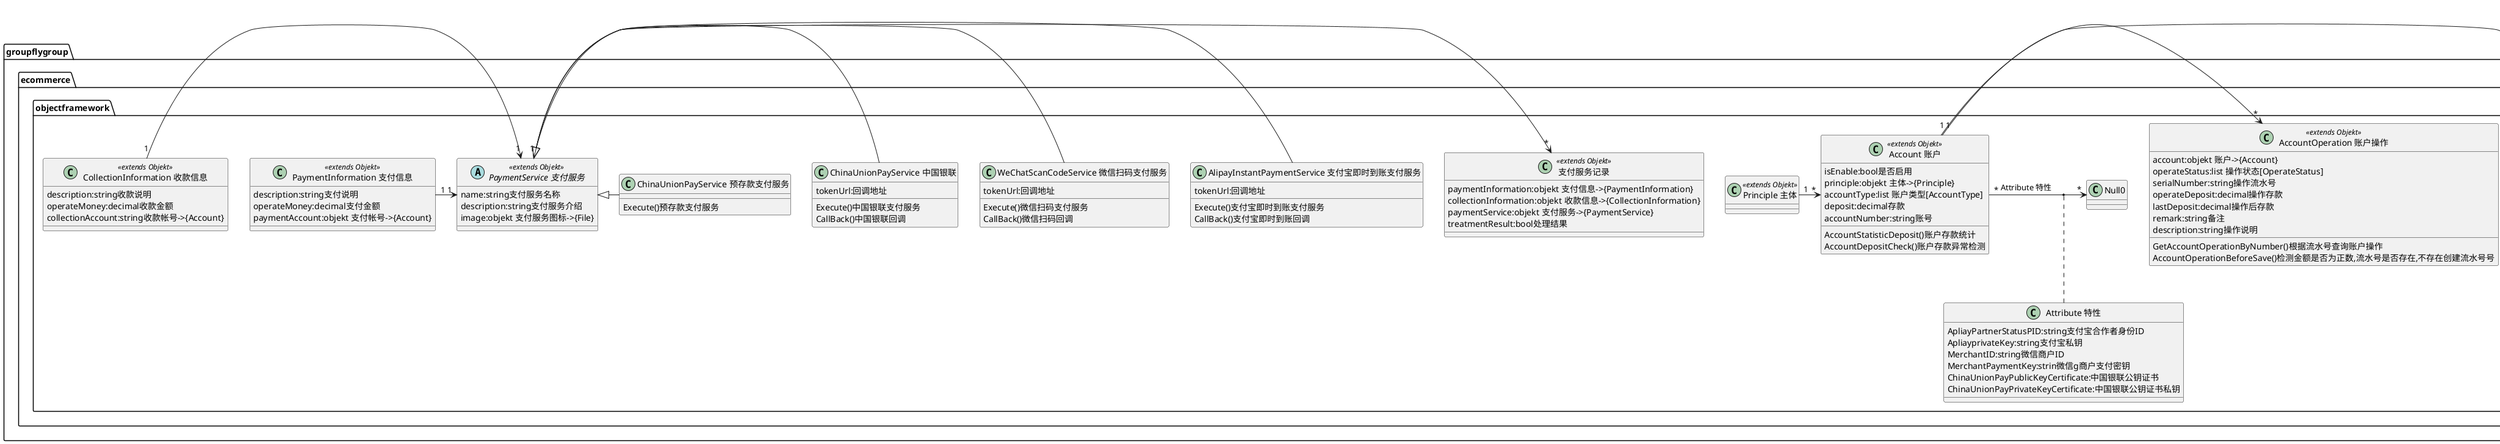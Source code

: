 @startuml

namespace groupflygroup.ecommerce.objectframework{
     class Principle as "Principle 主体"<< extends Objekt>>{
         
     }          
     class Account as "Account 账户"<< extends Objekt>>{
           isEnable:bool是否启用
           principle:objekt 主体->{Principle}
           accountType:list 账户类型[AccountType]           
           deposit:decimal存款
           accountNumber:string账号
           AccountStatisticDeposit()账户存款统计
           AccountDepositCheck()账户存款异常检测
     }
          
     class Attribute as "Attribute 特性"{
           ApliayPartnerStatusPID:string支付宝合作者身份ID
           ApliayprivateKey:string支付宝私钥  
           MerchantID:string微信商户ID
           MerchantPaymentKey:strin微信g商户支付密钥
           ChinaUnionPayPublicKeyCertificate:中国银联公钥证书
           ChinaUnionPayPrivateKeyCertificate:中国银联公钥证书私钥
     }

           
     class AccountOperation as "AccountOperation 账户操作"<< extends Objekt>>{
           account:objekt 账户->{Account}
           operateStatus:list 操作状态[OperateStatus]
           serialNumber:string操作流水号                     
           operateDeposit:decimal操作存款
           lastDeposit:decimal操作后存款
           remark:string备注
           description:string操作说明
           GetAccountOperationByNumber()根据流水号查询账户操作
           AccountOperationBeforeSave()检测金额是否为正数,流水号是否存在,不存在创建流水号号
     }

     class AccountDepositChangeLog as "AccountDepositChangeLog 账户存款变更记录"<< extends Objekt>>{
           account:objekt 账户->{Account}
           targetAccount:objekt 目标账户->{Account}             
           operateDeposit:decimal操作存款
           lastDeposit:decimal操作后存款
           remark:string备注
           description:string描述
           GetDepositLogList()查询存款变更列表
           DepositChangeCheck()存款变更异常检测
     }

     class PaymentServiceRecord as "支付服务记录" << extends Objekt>>{                   
           paymentInformation:objekt 支付信息->{PaymentInformation}
           collectionInformation:objekt 收款信息->{CollectionInformation}
           paymentService:objekt 支付服务->{PaymentService}   
           treatmentResult:bool处理结果                           
     }

     class PaymentInformation as "PaymentInformation 支付信息" << extends Objekt>>{      
           description:string支付说明
           operateMoney:decimal支付金额             
           paymentAccount:objekt 支付帐号->{Account}   
    }
    
    class CollectionInformation as "CollectionInformation 收款信息" << extends Objekt>>{
           description:string收款说明
           operateMoney:decimal收款金额         
           collectionAccount:string收款帐号->{Account}                               
    }
         
    abstract class PaymentService as "PaymentService 支付服务"<< extends Objekt>>{
           name:string支付服务名称
           description:string支付服务介绍
           image:objekt 支付服务图标->{File}                     
    }
    class AlipayInstantPaymentService as "AlipayInstantPaymentService 支付宝即时到账支付服务"{                              
           tokenUrl:回调地址
           Execute()支付宝即时到账支付服务
           CallBack()支付宝即时到账回调
    }

    class WeChatScanCodeService as "WeChatScanCodeService 微信扫码支付服务"{         
           tokenUrl:回调地址
           Execute()微信扫码支付服务
           CallBack()微信扫码回调
    }

    class UnionPayOnlineService as "ChinaUnionPayService 中国银联"{                 
           tokenUrl:回调地址
           Execute()中国银联支付服务
           CallBack()中国银联回调
    }
    
    class DepositPaymentService as "ChinaUnionPayService 预存款支付服务"{
           Execute()预存款支付服务
    }
     
     Principle "1"->"*"Account
     Account "1"->"*"AccountDepositChangeLog    
     Account "1"->"*"AccountOperation
     Account"*"->"*" Null0:Attribute 特性
     (Account,Null0) .. Attribute

     PaymentService "1"->"*"PaymentServiceRecord
     PaymentInformation "1"->"1"PaymentService
     CollectionInformation "1"->"1"PaymentService
     PaymentService <|- AlipayInstantPaymentService
     PaymentService <|- WeChatScanCodeService
     PaymentService <|- UnionPayOnlineService
     PaymentService <|- DepositPaymentService
}

object "AccountType: List" as AccountType{
    name = "AccountType"
    label ="账户类型"
}
object "PreDepositAccount: Value" as PreDepositAccount{
    name = "PreDepositAccount"
    label ="PreDepositAccount预存款账户"
}

object "PreDepositFrozenAccount: Value" as PreDepositFrozenAccount{
    name = "PreDepositFrozenAccount"
    label ="PreDepositFrozenAccount预存款冻结账户"
}

object "AlipayAccount: Value" as AlipayAccount{
    name = "AlipayAccount"
    label ="AlipayAccount支付宝账户"
}
object "WeChatAccount: Value" as WeChatAccount{
    name = "WeChatAccount"
    label ="WeChatAccount微信账户"
}
object "UnionPayAccount: Value" as UnionPayAccount{
    name = "UnionPayAccount"
    label ="UnionPayAccount银联账户"
}
object "CreditAccount: Value" as CreditAccount{
    name = "CreditAccount"
    label ="CreditAccount信用账户"
}
object "DebitAccount: Value" as CreditAccount{
    name = "DebitAccount"
    label ="DebitAccount借记账户"
}

AccountType *- PreDepositAccount
AccountType *- PreDepositFrozenAccount
AccountType *- AlipayAccount
AccountType *- WeChatAccount
AccountType *- UnionPayAccount
AccountType *- CreditAccount
AccountType *- DebitAccount



object "OperateStatus: List" as OperateStatus{
    name = "OperateStatus"
    label ="操作状态"
}

object "Pending: Value" as Pending{
    name = "Pending"
    label ="Pending待处理"
}
object "ProcessingSuccessful: Value" as ProcessingSuccessful{
    name = "ProcessingSuccessful"
    label ="ProcessingSuccessful处理成功"
}
object "ProcessingFailure: Value" as ProcessingFailure{
    name = "ProcessingFailure"
    label ="ProcessingFailure处理失败"
}
OperateStatus *- Pending
OperateStatus *- ProcessingSuccessful
OperateStatus *- ProcessingFailure


@enduml
